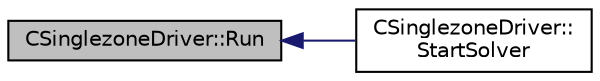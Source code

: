 digraph "CSinglezoneDriver::Run"
{
  edge [fontname="Helvetica",fontsize="10",labelfontname="Helvetica",labelfontsize="10"];
  node [fontname="Helvetica",fontsize="10",shape=record];
  rankdir="LR";
  Node499 [label="CSinglezoneDriver::Run",height=0.2,width=0.4,color="black", fillcolor="grey75", style="filled", fontcolor="black"];
  Node499 -> Node500 [dir="back",color="midnightblue",fontsize="10",style="solid",fontname="Helvetica"];
  Node500 [label="CSinglezoneDriver::\lStartSolver",height=0.2,width=0.4,color="black", fillcolor="white", style="filled",URL="$class_c_singlezone_driver.html#a6eb4215f7ee740a6d5edb798110ce44a",tooltip="[Overload] Launch the computation for single-zone problems. "];
}
